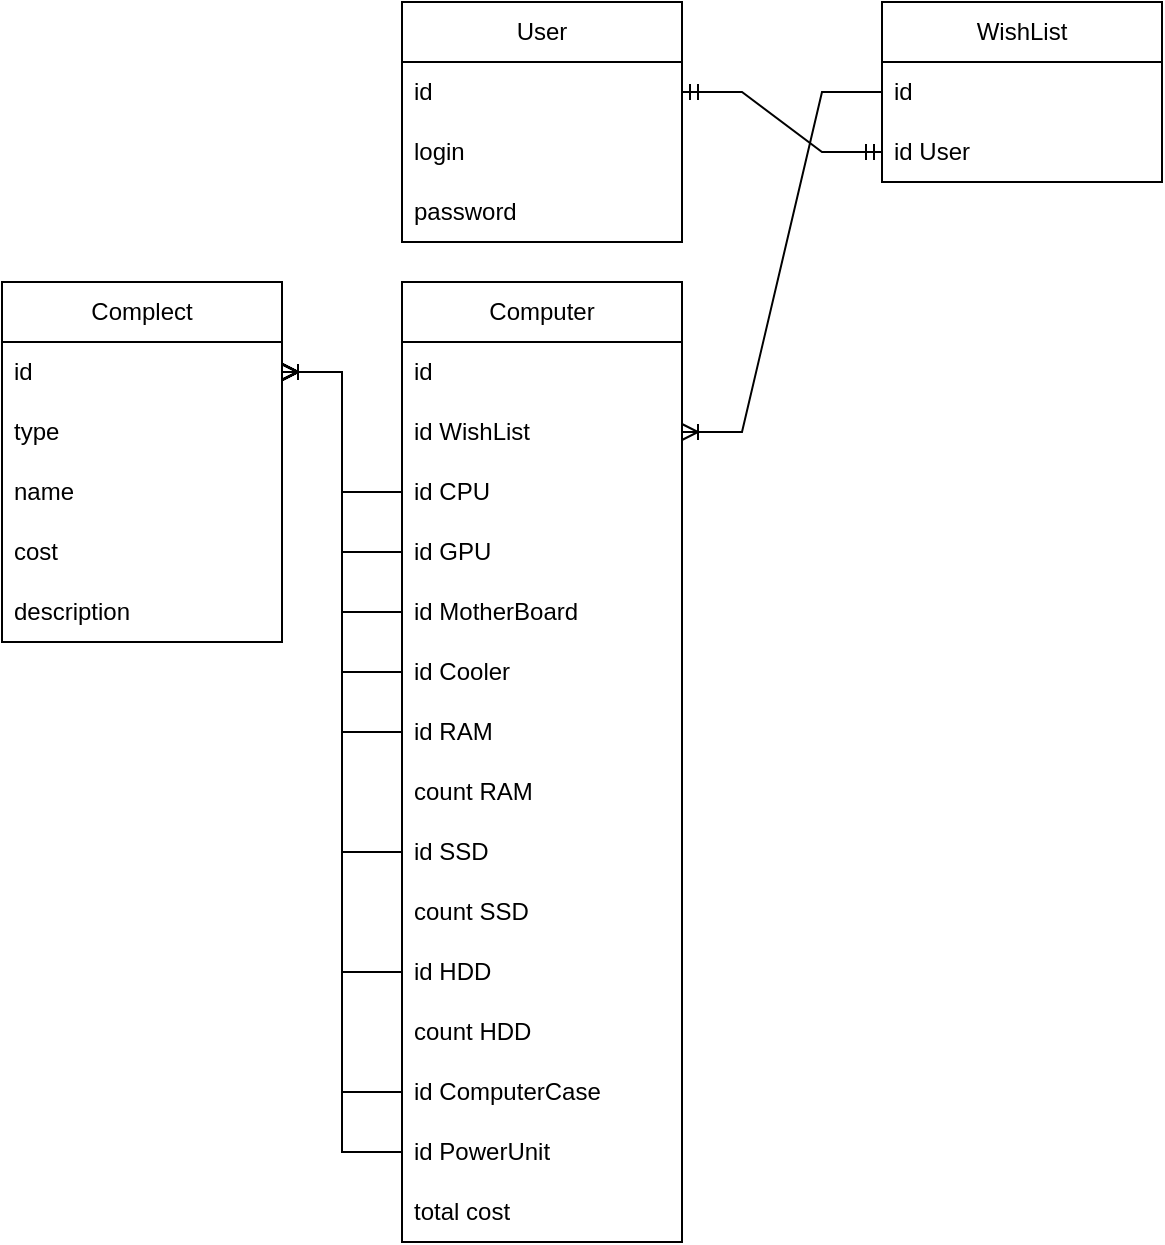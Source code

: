 <mxfile version="24.4.4" type="device">
  <diagram name="Страница — 1" id="-tp5H2FKWaa0_Aq9oZgx">
    <mxGraphModel dx="1626" dy="783" grid="1" gridSize="10" guides="1" tooltips="1" connect="1" arrows="1" fold="1" page="1" pageScale="1" pageWidth="1654" pageHeight="2336" math="0" shadow="0">
      <root>
        <mxCell id="0" />
        <mxCell id="1" parent="0" />
        <mxCell id="7kNbhL2jCv7X5t1eNg-8-2" value="Computer" style="swimlane;fontStyle=0;childLayout=stackLayout;horizontal=1;startSize=30;horizontalStack=0;resizeParent=1;resizeParentMax=0;resizeLast=0;collapsible=1;marginBottom=0;whiteSpace=wrap;html=1;" parent="1" vertex="1">
          <mxGeometry x="550" y="330" width="140" height="480" as="geometry">
            <mxRectangle x="550" y="140" width="90" height="30" as="alternateBounds" />
          </mxGeometry>
        </mxCell>
        <mxCell id="7kNbhL2jCv7X5t1eNg-8-3" value="id" style="text;strokeColor=none;fillColor=none;align=left;verticalAlign=middle;spacingLeft=4;spacingRight=4;overflow=hidden;points=[[0,0.5],[1,0.5]];portConstraint=eastwest;rotatable=0;whiteSpace=wrap;html=1;" parent="7kNbhL2jCv7X5t1eNg-8-2" vertex="1">
          <mxGeometry y="30" width="140" height="30" as="geometry" />
        </mxCell>
        <mxCell id="bo8i3diJs476-VeAIafT-1" value="id WishList" style="text;strokeColor=none;fillColor=none;align=left;verticalAlign=middle;spacingLeft=4;spacingRight=4;overflow=hidden;points=[[0,0.5],[1,0.5]];portConstraint=eastwest;rotatable=0;whiteSpace=wrap;html=1;" parent="7kNbhL2jCv7X5t1eNg-8-2" vertex="1">
          <mxGeometry y="60" width="140" height="30" as="geometry" />
        </mxCell>
        <mxCell id="7kNbhL2jCv7X5t1eNg-8-65" value="id CPU" style="text;strokeColor=none;fillColor=none;align=left;verticalAlign=middle;spacingLeft=4;spacingRight=4;overflow=hidden;points=[[0,0.5],[1,0.5]];portConstraint=eastwest;rotatable=0;whiteSpace=wrap;html=1;" parent="7kNbhL2jCv7X5t1eNg-8-2" vertex="1">
          <mxGeometry y="90" width="140" height="30" as="geometry" />
        </mxCell>
        <mxCell id="7kNbhL2jCv7X5t1eNg-8-4" value="id GPU" style="text;strokeColor=none;fillColor=none;align=left;verticalAlign=middle;spacingLeft=4;spacingRight=4;overflow=hidden;points=[[0,0.5],[1,0.5]];portConstraint=eastwest;rotatable=0;whiteSpace=wrap;html=1;" parent="7kNbhL2jCv7X5t1eNg-8-2" vertex="1">
          <mxGeometry y="120" width="140" height="30" as="geometry" />
        </mxCell>
        <mxCell id="7kNbhL2jCv7X5t1eNg-8-5" value="id MotherBoard" style="text;strokeColor=none;fillColor=none;align=left;verticalAlign=middle;spacingLeft=4;spacingRight=4;overflow=hidden;points=[[0,0.5],[1,0.5]];portConstraint=eastwest;rotatable=0;whiteSpace=wrap;html=1;" parent="7kNbhL2jCv7X5t1eNg-8-2" vertex="1">
          <mxGeometry y="150" width="140" height="30" as="geometry" />
        </mxCell>
        <mxCell id="7kNbhL2jCv7X5t1eNg-8-55" value="id Cooler" style="text;strokeColor=none;fillColor=none;align=left;verticalAlign=middle;spacingLeft=4;spacingRight=4;overflow=hidden;points=[[0,0.5],[1,0.5]];portConstraint=eastwest;rotatable=0;whiteSpace=wrap;html=1;" parent="7kNbhL2jCv7X5t1eNg-8-2" vertex="1">
          <mxGeometry y="180" width="140" height="30" as="geometry" />
        </mxCell>
        <mxCell id="7kNbhL2jCv7X5t1eNg-8-56" value="id RAM" style="text;strokeColor=none;fillColor=none;align=left;verticalAlign=middle;spacingLeft=4;spacingRight=4;overflow=hidden;points=[[0,0.5],[1,0.5]];portConstraint=eastwest;rotatable=0;whiteSpace=wrap;html=1;" parent="7kNbhL2jCv7X5t1eNg-8-2" vertex="1">
          <mxGeometry y="210" width="140" height="30" as="geometry" />
        </mxCell>
        <mxCell id="7kNbhL2jCv7X5t1eNg-8-79" value="count RAM" style="text;strokeColor=none;fillColor=none;align=left;verticalAlign=middle;spacingLeft=4;spacingRight=4;overflow=hidden;points=[[0,0.5],[1,0.5]];portConstraint=eastwest;rotatable=0;whiteSpace=wrap;html=1;" parent="7kNbhL2jCv7X5t1eNg-8-2" vertex="1">
          <mxGeometry y="240" width="140" height="30" as="geometry" />
        </mxCell>
        <mxCell id="7kNbhL2jCv7X5t1eNg-8-57" value="id SSD" style="text;strokeColor=none;fillColor=none;align=left;verticalAlign=middle;spacingLeft=4;spacingRight=4;overflow=hidden;points=[[0,0.5],[1,0.5]];portConstraint=eastwest;rotatable=0;whiteSpace=wrap;html=1;" parent="7kNbhL2jCv7X5t1eNg-8-2" vertex="1">
          <mxGeometry y="270" width="140" height="30" as="geometry" />
        </mxCell>
        <mxCell id="7kNbhL2jCv7X5t1eNg-8-80" value="count SSD" style="text;strokeColor=none;fillColor=none;align=left;verticalAlign=middle;spacingLeft=4;spacingRight=4;overflow=hidden;points=[[0,0.5],[1,0.5]];portConstraint=eastwest;rotatable=0;whiteSpace=wrap;html=1;" parent="7kNbhL2jCv7X5t1eNg-8-2" vertex="1">
          <mxGeometry y="300" width="140" height="30" as="geometry" />
        </mxCell>
        <mxCell id="7kNbhL2jCv7X5t1eNg-8-58" value="id HDD" style="text;strokeColor=none;fillColor=none;align=left;verticalAlign=middle;spacingLeft=4;spacingRight=4;overflow=hidden;points=[[0,0.5],[1,0.5]];portConstraint=eastwest;rotatable=0;whiteSpace=wrap;html=1;" parent="7kNbhL2jCv7X5t1eNg-8-2" vertex="1">
          <mxGeometry y="330" width="140" height="30" as="geometry" />
        </mxCell>
        <mxCell id="7kNbhL2jCv7X5t1eNg-8-81" value="count HDD" style="text;strokeColor=none;fillColor=none;align=left;verticalAlign=middle;spacingLeft=4;spacingRight=4;overflow=hidden;points=[[0,0.5],[1,0.5]];portConstraint=eastwest;rotatable=0;whiteSpace=wrap;html=1;" parent="7kNbhL2jCv7X5t1eNg-8-2" vertex="1">
          <mxGeometry y="360" width="140" height="30" as="geometry" />
        </mxCell>
        <mxCell id="7kNbhL2jCv7X5t1eNg-8-59" value="id ComputerCase" style="text;strokeColor=none;fillColor=none;align=left;verticalAlign=middle;spacingLeft=4;spacingRight=4;overflow=hidden;points=[[0,0.5],[1,0.5]];portConstraint=eastwest;rotatable=0;whiteSpace=wrap;html=1;" parent="7kNbhL2jCv7X5t1eNg-8-2" vertex="1">
          <mxGeometry y="390" width="140" height="30" as="geometry" />
        </mxCell>
        <mxCell id="7kNbhL2jCv7X5t1eNg-8-60" value="id PowerUnit" style="text;strokeColor=none;fillColor=none;align=left;verticalAlign=middle;spacingLeft=4;spacingRight=4;overflow=hidden;points=[[0,0.5],[1,0.5]];portConstraint=eastwest;rotatable=0;whiteSpace=wrap;html=1;" parent="7kNbhL2jCv7X5t1eNg-8-2" vertex="1">
          <mxGeometry y="420" width="140" height="30" as="geometry" />
        </mxCell>
        <mxCell id="7kNbhL2jCv7X5t1eNg-8-61" value="total cost" style="text;strokeColor=none;fillColor=none;align=left;verticalAlign=middle;spacingLeft=4;spacingRight=4;overflow=hidden;points=[[0,0.5],[1,0.5]];portConstraint=eastwest;rotatable=0;whiteSpace=wrap;html=1;" parent="7kNbhL2jCv7X5t1eNg-8-2" vertex="1">
          <mxGeometry y="450" width="140" height="30" as="geometry" />
        </mxCell>
        <mxCell id="7kNbhL2jCv7X5t1eNg-8-42" value="User" style="swimlane;fontStyle=0;childLayout=stackLayout;horizontal=1;startSize=30;horizontalStack=0;resizeParent=1;resizeParentMax=0;resizeLast=0;collapsible=1;marginBottom=0;whiteSpace=wrap;html=1;" parent="1" vertex="1">
          <mxGeometry x="550" y="190" width="140" height="120" as="geometry" />
        </mxCell>
        <mxCell id="7kNbhL2jCv7X5t1eNg-8-43" value="id" style="text;strokeColor=none;fillColor=none;align=left;verticalAlign=middle;spacingLeft=4;spacingRight=4;overflow=hidden;points=[[0,0.5],[1,0.5]];portConstraint=eastwest;rotatable=0;whiteSpace=wrap;html=1;" parent="7kNbhL2jCv7X5t1eNg-8-42" vertex="1">
          <mxGeometry y="30" width="140" height="30" as="geometry" />
        </mxCell>
        <mxCell id="7kNbhL2jCv7X5t1eNg-8-44" value="login" style="text;strokeColor=none;fillColor=none;align=left;verticalAlign=middle;spacingLeft=4;spacingRight=4;overflow=hidden;points=[[0,0.5],[1,0.5]];portConstraint=eastwest;rotatable=0;whiteSpace=wrap;html=1;" parent="7kNbhL2jCv7X5t1eNg-8-42" vertex="1">
          <mxGeometry y="60" width="140" height="30" as="geometry" />
        </mxCell>
        <mxCell id="7kNbhL2jCv7X5t1eNg-8-45" value="password" style="text;strokeColor=none;fillColor=none;align=left;verticalAlign=middle;spacingLeft=4;spacingRight=4;overflow=hidden;points=[[0,0.5],[1,0.5]];portConstraint=eastwest;rotatable=0;whiteSpace=wrap;html=1;" parent="7kNbhL2jCv7X5t1eNg-8-42" vertex="1">
          <mxGeometry y="90" width="140" height="30" as="geometry" />
        </mxCell>
        <mxCell id="7kNbhL2jCv7X5t1eNg-8-47" value="WishList" style="swimlane;fontStyle=0;childLayout=stackLayout;horizontal=1;startSize=30;horizontalStack=0;resizeParent=1;resizeParentMax=0;resizeLast=0;collapsible=1;marginBottom=0;whiteSpace=wrap;html=1;" parent="1" vertex="1">
          <mxGeometry x="790" y="190" width="140" height="90" as="geometry" />
        </mxCell>
        <mxCell id="7kNbhL2jCv7X5t1eNg-8-48" value="id" style="text;strokeColor=none;fillColor=none;align=left;verticalAlign=middle;spacingLeft=4;spacingRight=4;overflow=hidden;points=[[0,0.5],[1,0.5]];portConstraint=eastwest;rotatable=0;whiteSpace=wrap;html=1;" parent="7kNbhL2jCv7X5t1eNg-8-47" vertex="1">
          <mxGeometry y="30" width="140" height="30" as="geometry" />
        </mxCell>
        <mxCell id="7kNbhL2jCv7X5t1eNg-8-49" value="id User" style="text;strokeColor=none;fillColor=none;align=left;verticalAlign=middle;spacingLeft=4;spacingRight=4;overflow=hidden;points=[[0,0.5],[1,0.5]];portConstraint=eastwest;rotatable=0;whiteSpace=wrap;html=1;" parent="7kNbhL2jCv7X5t1eNg-8-47" vertex="1">
          <mxGeometry y="60" width="140" height="30" as="geometry" />
        </mxCell>
        <mxCell id="bo8i3diJs476-VeAIafT-2" value="" style="edgeStyle=entityRelationEdgeStyle;fontSize=12;html=1;endArrow=ERoneToMany;rounded=0;exitX=0;exitY=0.5;exitDx=0;exitDy=0;entryX=1;entryY=0.5;entryDx=0;entryDy=0;" parent="1" source="7kNbhL2jCv7X5t1eNg-8-48" target="bo8i3diJs476-VeAIafT-1" edge="1">
          <mxGeometry width="100" height="100" relative="1" as="geometry">
            <mxPoint x="1180" y="480" as="sourcePoint" />
            <mxPoint x="1100" y="280" as="targetPoint" />
          </mxGeometry>
        </mxCell>
        <mxCell id="bo8i3diJs476-VeAIafT-3" value="" style="edgeStyle=entityRelationEdgeStyle;fontSize=12;html=1;endArrow=ERmandOne;startArrow=ERmandOne;rounded=0;exitX=1;exitY=0.5;exitDx=0;exitDy=0;entryX=0;entryY=0.5;entryDx=0;entryDy=0;" parent="1" source="7kNbhL2jCv7X5t1eNg-8-43" target="7kNbhL2jCv7X5t1eNg-8-49" edge="1">
          <mxGeometry width="100" height="100" relative="1" as="geometry">
            <mxPoint x="970" y="550" as="sourcePoint" />
            <mxPoint x="1070" y="450" as="targetPoint" />
          </mxGeometry>
        </mxCell>
        <mxCell id="OdgUNY6Y1QUy_Ypcbvnq-1" value="Complect" style="swimlane;fontStyle=0;childLayout=stackLayout;horizontal=1;startSize=30;horizontalStack=0;resizeParent=1;resizeParentMax=0;resizeLast=0;collapsible=1;marginBottom=0;whiteSpace=wrap;html=1;" vertex="1" parent="1">
          <mxGeometry x="350" y="330" width="140" height="180" as="geometry" />
        </mxCell>
        <mxCell id="OdgUNY6Y1QUy_Ypcbvnq-2" value="id" style="text;strokeColor=none;fillColor=none;align=left;verticalAlign=middle;spacingLeft=4;spacingRight=4;overflow=hidden;points=[[0,0.5],[1,0.5]];portConstraint=eastwest;rotatable=0;whiteSpace=wrap;html=1;" vertex="1" parent="OdgUNY6Y1QUy_Ypcbvnq-1">
          <mxGeometry y="30" width="140" height="30" as="geometry" />
        </mxCell>
        <mxCell id="OdgUNY6Y1QUy_Ypcbvnq-3" value="type" style="text;strokeColor=none;fillColor=none;align=left;verticalAlign=middle;spacingLeft=4;spacingRight=4;overflow=hidden;points=[[0,0.5],[1,0.5]];portConstraint=eastwest;rotatable=0;whiteSpace=wrap;html=1;" vertex="1" parent="OdgUNY6Y1QUy_Ypcbvnq-1">
          <mxGeometry y="60" width="140" height="30" as="geometry" />
        </mxCell>
        <mxCell id="OdgUNY6Y1QUy_Ypcbvnq-4" value="name" style="text;strokeColor=none;fillColor=none;align=left;verticalAlign=middle;spacingLeft=4;spacingRight=4;overflow=hidden;points=[[0,0.5],[1,0.5]];portConstraint=eastwest;rotatable=0;whiteSpace=wrap;html=1;" vertex="1" parent="OdgUNY6Y1QUy_Ypcbvnq-1">
          <mxGeometry y="90" width="140" height="30" as="geometry" />
        </mxCell>
        <mxCell id="OdgUNY6Y1QUy_Ypcbvnq-5" value="cost" style="text;strokeColor=none;fillColor=none;align=left;verticalAlign=middle;spacingLeft=4;spacingRight=4;overflow=hidden;points=[[0,0.5],[1,0.5]];portConstraint=eastwest;rotatable=0;whiteSpace=wrap;html=1;" vertex="1" parent="OdgUNY6Y1QUy_Ypcbvnq-1">
          <mxGeometry y="120" width="140" height="30" as="geometry" />
        </mxCell>
        <mxCell id="OdgUNY6Y1QUy_Ypcbvnq-6" value="description" style="text;strokeColor=none;fillColor=none;align=left;verticalAlign=middle;spacingLeft=4;spacingRight=4;overflow=hidden;points=[[0,0.5],[1,0.5]];portConstraint=eastwest;rotatable=0;whiteSpace=wrap;html=1;" vertex="1" parent="OdgUNY6Y1QUy_Ypcbvnq-1">
          <mxGeometry y="150" width="140" height="30" as="geometry" />
        </mxCell>
        <mxCell id="OdgUNY6Y1QUy_Ypcbvnq-7" value="" style="edgeStyle=entityRelationEdgeStyle;fontSize=12;html=1;endArrow=ERoneToMany;rounded=0;exitX=0;exitY=0.5;exitDx=0;exitDy=0;entryX=1;entryY=0.5;entryDx=0;entryDy=0;" edge="1" parent="1" source="7kNbhL2jCv7X5t1eNg-8-65" target="OdgUNY6Y1QUy_Ypcbvnq-2">
          <mxGeometry width="100" height="100" relative="1" as="geometry">
            <mxPoint x="800" y="245" as="sourcePoint" />
            <mxPoint x="700" y="415" as="targetPoint" />
          </mxGeometry>
        </mxCell>
        <mxCell id="OdgUNY6Y1QUy_Ypcbvnq-8" value="" style="edgeStyle=entityRelationEdgeStyle;fontSize=12;html=1;endArrow=ERoneToMany;rounded=0;exitX=0;exitY=0.5;exitDx=0;exitDy=0;entryX=1;entryY=0.5;entryDx=0;entryDy=0;" edge="1" parent="1" source="7kNbhL2jCv7X5t1eNg-8-4" target="OdgUNY6Y1QUy_Ypcbvnq-2">
          <mxGeometry width="100" height="100" relative="1" as="geometry">
            <mxPoint x="460" y="650" as="sourcePoint" />
            <mxPoint x="400" y="590" as="targetPoint" />
          </mxGeometry>
        </mxCell>
        <mxCell id="OdgUNY6Y1QUy_Ypcbvnq-9" value="" style="edgeStyle=entityRelationEdgeStyle;fontSize=12;html=1;endArrow=ERoneToMany;rounded=0;exitX=0;exitY=0.5;exitDx=0;exitDy=0;entryX=1;entryY=0.5;entryDx=0;entryDy=0;" edge="1" parent="1" source="7kNbhL2jCv7X5t1eNg-8-5" target="OdgUNY6Y1QUy_Ypcbvnq-2">
          <mxGeometry width="100" height="100" relative="1" as="geometry">
            <mxPoint x="570" y="455" as="sourcePoint" />
            <mxPoint x="510" y="395" as="targetPoint" />
          </mxGeometry>
        </mxCell>
        <mxCell id="OdgUNY6Y1QUy_Ypcbvnq-10" value="" style="edgeStyle=entityRelationEdgeStyle;fontSize=12;html=1;endArrow=ERoneToMany;rounded=0;exitX=0;exitY=0.5;exitDx=0;exitDy=0;entryX=1;entryY=0.5;entryDx=0;entryDy=0;" edge="1" parent="1" source="7kNbhL2jCv7X5t1eNg-8-55" target="OdgUNY6Y1QUy_Ypcbvnq-2">
          <mxGeometry width="100" height="100" relative="1" as="geometry">
            <mxPoint x="580" y="465" as="sourcePoint" />
            <mxPoint x="520" y="405" as="targetPoint" />
          </mxGeometry>
        </mxCell>
        <mxCell id="OdgUNY6Y1QUy_Ypcbvnq-11" value="" style="edgeStyle=entityRelationEdgeStyle;fontSize=12;html=1;endArrow=ERoneToMany;rounded=0;exitX=0;exitY=0.5;exitDx=0;exitDy=0;entryX=1;entryY=0.5;entryDx=0;entryDy=0;" edge="1" parent="1" source="7kNbhL2jCv7X5t1eNg-8-56" target="OdgUNY6Y1QUy_Ypcbvnq-2">
          <mxGeometry width="100" height="100" relative="1" as="geometry">
            <mxPoint x="590" y="475" as="sourcePoint" />
            <mxPoint x="530" y="415" as="targetPoint" />
          </mxGeometry>
        </mxCell>
        <mxCell id="OdgUNY6Y1QUy_Ypcbvnq-12" value="" style="edgeStyle=entityRelationEdgeStyle;fontSize=12;html=1;endArrow=ERoneToMany;rounded=0;exitX=0;exitY=0.5;exitDx=0;exitDy=0;entryX=1;entryY=0.5;entryDx=0;entryDy=0;" edge="1" parent="1" source="7kNbhL2jCv7X5t1eNg-8-57" target="OdgUNY6Y1QUy_Ypcbvnq-2">
          <mxGeometry width="100" height="100" relative="1" as="geometry">
            <mxPoint x="600" y="485" as="sourcePoint" />
            <mxPoint x="540" y="425" as="targetPoint" />
          </mxGeometry>
        </mxCell>
        <mxCell id="OdgUNY6Y1QUy_Ypcbvnq-13" value="" style="edgeStyle=entityRelationEdgeStyle;fontSize=12;html=1;endArrow=ERoneToMany;rounded=0;exitX=0;exitY=0.5;exitDx=0;exitDy=0;entryX=1;entryY=0.5;entryDx=0;entryDy=0;" edge="1" parent="1" source="7kNbhL2jCv7X5t1eNg-8-58" target="OdgUNY6Y1QUy_Ypcbvnq-2">
          <mxGeometry width="100" height="100" relative="1" as="geometry">
            <mxPoint x="610" y="495" as="sourcePoint" />
            <mxPoint x="550" y="435" as="targetPoint" />
          </mxGeometry>
        </mxCell>
        <mxCell id="OdgUNY6Y1QUy_Ypcbvnq-14" value="" style="edgeStyle=entityRelationEdgeStyle;fontSize=12;html=1;endArrow=ERoneToMany;rounded=0;exitX=0;exitY=0.5;exitDx=0;exitDy=0;entryX=1;entryY=0.5;entryDx=0;entryDy=0;" edge="1" parent="1" source="7kNbhL2jCv7X5t1eNg-8-59" target="OdgUNY6Y1QUy_Ypcbvnq-2">
          <mxGeometry width="100" height="100" relative="1" as="geometry">
            <mxPoint x="620" y="505" as="sourcePoint" />
            <mxPoint x="560" y="445" as="targetPoint" />
          </mxGeometry>
        </mxCell>
        <mxCell id="OdgUNY6Y1QUy_Ypcbvnq-15" value="" style="edgeStyle=entityRelationEdgeStyle;fontSize=12;html=1;endArrow=ERoneToMany;rounded=0;exitX=0;exitY=0.5;exitDx=0;exitDy=0;entryX=1;entryY=0.5;entryDx=0;entryDy=0;" edge="1" parent="1" source="7kNbhL2jCv7X5t1eNg-8-60" target="OdgUNY6Y1QUy_Ypcbvnq-2">
          <mxGeometry width="100" height="100" relative="1" as="geometry">
            <mxPoint x="630" y="515" as="sourcePoint" />
            <mxPoint x="570" y="455" as="targetPoint" />
          </mxGeometry>
        </mxCell>
      </root>
    </mxGraphModel>
  </diagram>
</mxfile>
